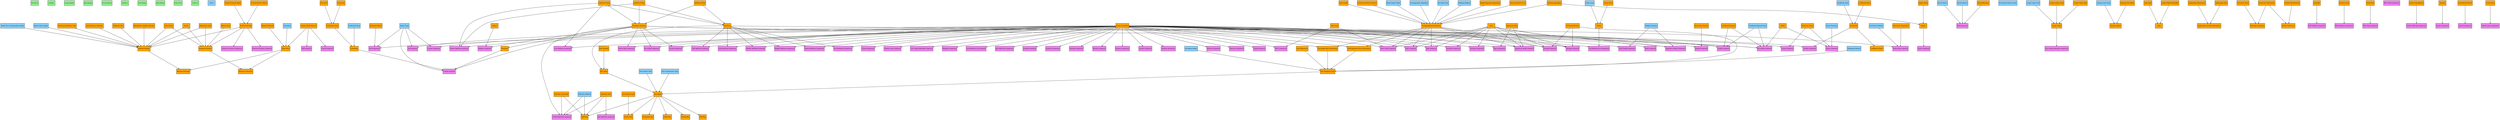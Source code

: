 // KMIP 1.2 dependency tree (leaf -> root)
digraph KMIP12_DependencyTree {
  graph [
    rankdir = "TB";
    ranksep = "1.8";
    nodesep = "0.9";
    overlap = "false";
    splines = "true";
  ];
  node [shape=box, style="filled", fontsize=10, margin="0.06,0.04"];
  edge [arrowsize=0.6];

  Structure [label="Structure", fillcolor="lightgreen", fontcolor="black"];
  Integer [label="Integer", fillcolor="lightgreen", fontcolor="black"];
  Long_Integer [label="Long Integer", fillcolor="lightgreen", fontcolor="black"];
  Big_Integer [label="Big Integer", fillcolor="lightgreen", fontcolor="black"];
  Enumeration [label="Enumeration", fillcolor="lightgreen", fontcolor="black"];
  Boolean [label="Boolean", fillcolor="lightgreen", fontcolor="black"];
  Text_String [label="Text String", fillcolor="lightgreen", fontcolor="black"];
  Byte_String [label="Byte String", fillcolor="lightgreen", fontcolor="black"];
  Date_Time [label="Date-Time", fillcolor="lightgreen", fontcolor="black"];
  Interval [label="Interval", fillcolor="lightgreen", fontcolor="black"];
  State [label="State", fillcolor="lightskyblue", fontcolor="black"];
  Batch_Error_Continuation_Option [label="Batch Error Continuation Option", fillcolor="lightskyblue", fontcolor="black"];
  Batch_Order_Option [label="Batch Order Option", fillcolor="lightskyblue", fontcolor="black"];
  Block_Cipher_Mode [label="Block Cipher Mode", fillcolor="lightskyblue", fontcolor="black"];
  Certificate_Type [label="Certificate Type", fillcolor="lightskyblue", fontcolor="black"];
  Credential_Type [label="Credential Type", fillcolor="lightskyblue", fontcolor="black"];
  Cryptographic_Algorithm [label="Cryptographic Algorithm", fillcolor="lightskyblue", fontcolor="black"];
  Key_Format_Type [label="Key Format Type", fillcolor="lightskyblue", fontcolor="black"];
  Key_Compression_Type [label="Key Compression Type", fillcolor="lightskyblue", fontcolor="black"];
  Key_Role_Type [label="Key Role Type", fillcolor="lightskyblue", fontcolor="black"];
  Derivation_Method [label="Derivation Method", fillcolor="lightskyblue", fontcolor="black"];
  Operation [label="Operation", fillcolor="lightskyblue", fontcolor="black"];
  Result_Status [label="Result Status", fillcolor="lightskyblue", fontcolor="black"];
  Result_Reason [label="Result Reason", fillcolor="lightskyblue", fontcolor="black"];
  Revocation_Reason_Code [label="Revocation Reason Code", fillcolor="lightskyblue", fontcolor="black"];
  Usage_Limits_Unit [label="Usage Limits Unit", fillcolor="lightskyblue", fontcolor="black"];
  Opaque_Data_Type [label="Opaque Data Type", fillcolor="lightskyblue", fontcolor="black"];
  Padding_Method [label="Padding Method", fillcolor="lightskyblue", fontcolor="black"];
  Query_Function [label="Query Function", fillcolor="lightskyblue", fontcolor="black"];
  Validity_Indicator [label="Validity Indicator", fillcolor="lightskyblue", fontcolor="black"];
  Wrapping_Method [label="Wrapping Method", fillcolor="lightskyblue", fontcolor="black"];
  Encoding_Option [label="Encoding Option", fillcolor="lightskyblue", fontcolor="black"];
  Name_Type [label="Name Type", fillcolor="lightskyblue", fontcolor="black"];
  Object_Type [label="Object Type", fillcolor="lightskyblue", fontcolor="black"];
  Split_Key_Method [label="Split Key Method", fillcolor="lightskyblue", fontcolor="black"];
  Certificate_Request_Type [label="Certificate Request Type", fillcolor="lightskyblue", fontcolor="black"];
  Request_Message [label="Request Message", fillcolor="orange", fontcolor="black"];
  Request_Header [label="Request Header", fillcolor="orange", fontcolor="black"];
  Batch_Item [label="Batch Item", fillcolor="orange", fontcolor="black"];
  Protocol_Version [label="Protocol Version", fillcolor="orange", fontcolor="black"];
  Maximum_Response_Size [label="Maximum Response Size", fillcolor="orange", fontcolor="black"];
  Asynchronous_Indicator [label="Asynchronous Indicator", fillcolor="orange", fontcolor="black"];
  Authentication [label="Authentication", fillcolor="orange", fontcolor="black"];
  Time_Stamp [label="Time Stamp", fillcolor="orange", fontcolor="black"];
  Nonce [label="Nonce", fillcolor="orange", fontcolor="black"];
  Attestation_Capable_Indicator [label="Attestation Capable Indicator", fillcolor="orange", fontcolor="black"];
  Attestation_Type [label="Attestation Type", fillcolor="orange", fontcolor="black"];
  Unique_Batch_Item_ID [label="Unique Batch Item ID", fillcolor="orange", fontcolor="black"];
  Request_Payload [label="Request Payload", fillcolor="orange", fontcolor="black"];
  Response_Message [label="Response Message", fillcolor="orange", fontcolor="black"];
  Response_Header [label="Response Header", fillcolor="orange", fontcolor="black"];
  Batch_Count [label="Batch Count", fillcolor="orange", fontcolor="black"];
  Attribute [label="Attribute", fillcolor="orange", fontcolor="black"];
  Attribute_Name [label="Attribute Name", fillcolor="orange", fontcolor="black"];
  Attribute_Index [label="Attribute Index", fillcolor="orange", fontcolor="black"];
  Attribute_Value [label="Attribute Value", fillcolor="orange", fontcolor="black"];
  Name [label="Name", fillcolor="orange", fontcolor="black"];
  Name_Value [label="Name Value", fillcolor="orange", fontcolor="black"];
  Link [label="Link", fillcolor="orange", fontcolor="black"];
  Link_Type [label="Link Type", fillcolor="orange", fontcolor="black"];
  Linked_Object_Identifier [label="Linked Object Identifier", fillcolor="orange", fontcolor="black"];
  Key_Block [label="Key Block", fillcolor="orange", fontcolor="black"];
  Key_Value [label="Key Value", fillcolor="orange", fontcolor="black"];
  Key_Wrapping_Data [label="Key Wrapping Data", fillcolor="orange", fontcolor="black"];
  Key_Material [label="Key Material", fillcolor="orange", fontcolor="black"];
  Encryption_Key_Information [label="Encryption Key Information", fillcolor="orange", fontcolor="black"];
  MAC_Signature_Key_Information [label="MAC/Signature Key Information", fillcolor="orange", fontcolor="black"];
  MAC_Signature [label="MAC/Signature", fillcolor="orange", fontcolor="black"];
  IV_Counter_Nonce [label="IV/Counter/Nonce", fillcolor="orange", fontcolor="black"];
  Unique_Identifier [label="Unique Identifier", fillcolor="orange", fontcolor="black"];
  Cryptographic_Parameters [label="Cryptographic Parameters", fillcolor="orange", fontcolor="black"];
  Hashing_Algorithm [label="Hashing Algorithm", fillcolor="orange", fontcolor="black"];
  Digital_Signature_Algorithm [label="Digital Signature Algorithm", fillcolor="orange", fontcolor="black"];
  Recommended_Curve [label="Recommended Curve", fillcolor="orange", fontcolor="black"];
  Salt_Length [label="Salt Length", fillcolor="orange", fontcolor="black"];
  Mask_Generation_Function [label="Mask Generation Function", fillcolor="orange", fontcolor="black"];
  Credential [label="Credential", fillcolor="orange", fontcolor="black"];
  Credential_Value [label="Credential Value", fillcolor="orange", fontcolor="black"];
  Username [label="Username", fillcolor="orange", fontcolor="black"];
  Password [label="Password", fillcolor="orange", fontcolor="black"];
  Application_Specific_Information [label="Application Specific Information", fillcolor="orange", fontcolor="black"];
  Application_Namespace [label="Application Namespace", fillcolor="orange", fontcolor="black"];
  Application_Data [label="Application Data", fillcolor="orange", fontcolor="black"];
  Usage_Limits [label="Usage Limits", fillcolor="orange", fontcolor="black"];
  Usage_Limits_Count [label="Usage Limits Count", fillcolor="orange", fontcolor="black"];
  Usage_Limits_Total [label="Usage Limits Total", fillcolor="orange", fontcolor="black"];
  Certificate [label="Certificate", fillcolor="orange", fontcolor="black"];
  Certificate_Value [label="Certificate Value", fillcolor="orange", fontcolor="black"];
  Digest [label="Digest", fillcolor="orange", fontcolor="black"];
  Digest_Value [label="Digest Value", fillcolor="orange", fontcolor="black"];
  Protocol_Version_Major [label="Protocol Version Major", fillcolor="orange", fontcolor="black"];
  Protocol_Version_Minor [label="Protocol Version Minor", fillcolor="orange", fontcolor="black"];
  Symmetric_Key [label="Symmetric Key", fillcolor="orange", fontcolor="black"];
  Public_Key [label="Public Key", fillcolor="orange", fontcolor="black"];
  Private_Key [label="Private Key", fillcolor="orange", fontcolor="black"];
  Split_Key [label="Split Key", fillcolor="orange", fontcolor="black"];
  Split_Key_Parts [label="Split Key Parts", fillcolor="orange", fontcolor="black"];
  Split_Key_Threshold [label="Split Key Threshold", fillcolor="orange", fontcolor="black"];
  Certificate_Object [label="Certificate Object", fillcolor="orange", fontcolor="black"];
  Secret_Data [label="Secret Data", fillcolor="orange", fontcolor="black"];
  Secret_Data_Type [label="Secret Data Type", fillcolor="orange", fontcolor="black"];
  Opaque_Object [label="Opaque Object", fillcolor="orange", fontcolor="black"];
  Opaque_Data_Value [label="Opaque Data Value", fillcolor="orange", fontcolor="black"];
  PGP_Key [label="PGP Key", fillcolor="orange", fontcolor="black"];
  Template [label="Template", fillcolor="orange", fontcolor="black"];
  Template_Attribute [label="Template-Attribute", fillcolor="orange", fontcolor="black"];
  Message_Extension [label="Message Extension", fillcolor="orange", fontcolor="black"];
  Extension_Information [label="Extension Information", fillcolor="orange", fontcolor="black"];
  Extension_Value [label="Extension Value", fillcolor="orange", fontcolor="black"];
  Vendor_Extension [label="Vendor Extension", fillcolor="orange", fontcolor="black"];
  Vendor_Identification [label="Vendor Identification", fillcolor="orange", fontcolor="black"];
  Create_request [label="Create (request)", fillcolor="violet", fontcolor="black"];
  Create_response [label="Create (response)", fillcolor="violet", fontcolor="black"];
  Register_request [label="Register (request)", fillcolor="violet", fontcolor="black"];
  Object [label="Object", fillcolor="orange", fontcolor="black"];
  Register_response [label="Register (response)", fillcolor="violet", fontcolor="black"];
  Locate_request [label="Locate (request)", fillcolor="violet", fontcolor="black"];
  Maximum_Items [label="Maximum Items", fillcolor="orange", fontcolor="black"];
  Locate_response [label="Locate (response)", fillcolor="violet", fontcolor="black"];
  Get_request [label="Get (request)", fillcolor="violet", fontcolor="black"];
  Get_response [label="Get (response)", fillcolor="violet", fontcolor="black"];
  Returned_Object [label="Returned Object", fillcolor="orange", fontcolor="black"];
  Get_Attributes_request [label="Get Attributes (request)", fillcolor="violet", fontcolor="black"];
  Get_Attributes_response [label="Get Attributes (response)", fillcolor="violet", fontcolor="black"];
  Get_Attribute_List_request [label="Get Attribute List (request)", fillcolor="violet", fontcolor="black"];
  Get_Attribute_List_response [label="Get Attribute List (response)", fillcolor="violet", fontcolor="black"];
  Add_Attribute_request [label="Add Attribute (request)", fillcolor="violet", fontcolor="black"];
  Add_Attribute_response [label="Add Attribute (response)", fillcolor="violet", fontcolor="black"];
  Modify_Attribute_request [label="Modify Attribute (request)", fillcolor="violet", fontcolor="black"];
  Modify_Attribute_response [label="Modify Attribute (response)", fillcolor="violet", fontcolor="black"];
  Delete_Attribute_request [label="Delete Attribute (request)", fillcolor="violet", fontcolor="black"];
  Delete_Attribute_response [label="Delete Attribute (response)", fillcolor="violet", fontcolor="black"];
  Encrypt_request [label="Encrypt (request)", fillcolor="violet", fontcolor="black"];
  Data [label="Data", fillcolor="orange", fontcolor="black"];
  Encrypt_response [label="Encrypt (response)", fillcolor="violet", fontcolor="black"];
  Decrypt_request [label="Decrypt (request)", fillcolor="violet", fontcolor="black"];
  Decrypt_response [label="Decrypt (response)", fillcolor="violet", fontcolor="black"];
  Sign_request [label="Sign (request)", fillcolor="violet", fontcolor="black"];
  Sign_response [label="Sign (response)", fillcolor="violet", fontcolor="black"];
  Signature_Data [label="Signature Data", fillcolor="orange", fontcolor="black"];
  Signature_Verify_request [label="Signature Verify (request)", fillcolor="violet", fontcolor="black"];
  Signature_Verify_response [label="Signature Verify (response)", fillcolor="violet", fontcolor="black"];
  MAC_request [label="MAC (request)", fillcolor="violet", fontcolor="black"];
  MAC_response [label="MAC (response)", fillcolor="violet", fontcolor="black"];
  MAC_Data [label="MAC Data", fillcolor="orange", fontcolor="black"];
  MAC_Verify_request [label="MAC Verify (request)", fillcolor="violet", fontcolor="black"];
  MAC_Verify_response [label="MAC Verify (response)", fillcolor="violet", fontcolor="black"];
  RNG_Retrieve_request [label="RNG Retrieve (request)", fillcolor="violet", fontcolor="black"];
  Quantity [label="Quantity", fillcolor="orange", fontcolor="black"];
  RNG_Retrieve_response [label="RNG Retrieve (response)", fillcolor="violet", fontcolor="black"];
  Random_Data [label="Random Data", fillcolor="orange", fontcolor="black"];
  RNG_Seed_request [label="RNG Seed (request)", fillcolor="violet", fontcolor="black"];
  Seed_Data [label="Seed Data", fillcolor="orange", fontcolor="black"];
  RNG_Seed_response [label="RNG Seed (response)", fillcolor="violet", fontcolor="black"];
  Hash_request [label="Hash (request)", fillcolor="violet", fontcolor="black"];
  Hash_response [label="Hash (response)", fillcolor="violet", fontcolor="black"];
  Derive_Key_request [label="Derive Key (request)", fillcolor="violet", fontcolor="black"];
  Derivation_Parameters [label="Derivation Parameters", fillcolor="orange", fontcolor="black"];
  Derive_Key_response [label="Derive Key (response)", fillcolor="violet", fontcolor="black"];
  Create_Split_Key_request [label="Create Split Key (request)", fillcolor="violet", fontcolor="black"];
  Create_Split_Key_response [label="Create Split Key (response)", fillcolor="violet", fontcolor="black"];
  Unique_Identifier_s [label="Unique Identifier(s)", fillcolor="orange", fontcolor="black"];
  Join_Split_Key_request [label="Join Split Key (request)", fillcolor="violet", fontcolor="black"];
  Join_Split_Key_response [label="Join Split Key (response)", fillcolor="violet", fontcolor="black"];
  Certify_request [label="Certify (request)", fillcolor="violet", fontcolor="black"];
  Certificate_Request [label="Certificate Request", fillcolor="orange", fontcolor="black"];
  Certify_response [label="Certify (response)", fillcolor="violet", fontcolor="black"];
  Re_certify_request [label="Re-certify (request)", fillcolor="violet", fontcolor="black"];
  Offset [label="Offset", fillcolor="orange", fontcolor="black"];
  Re_certify_response [label="Re-certify (response)", fillcolor="violet", fontcolor="black"];
  Activate_request [label="Activate (request)", fillcolor="violet", fontcolor="black"];
  Activate_response [label="Activate (response)", fillcolor="violet", fontcolor="black"];
  Revoke_request [label="Revoke (request)", fillcolor="violet", fontcolor="black"];
  Revocation_Reason [label="Revocation Reason", fillcolor="orange", fontcolor="black"];
  Revoke_response [label="Revoke (response)", fillcolor="violet", fontcolor="black"];
  Destroy_request [label="Destroy (request)", fillcolor="violet", fontcolor="black"];
  Destroy_response [label="Destroy (response)", fillcolor="violet", fontcolor="black"];
  Archive_request [label="Archive (request)", fillcolor="violet", fontcolor="black"];
  Archive_response [label="Archive (response)", fillcolor="violet", fontcolor="black"];
  Recover_request [label="Recover (request)", fillcolor="violet", fontcolor="black"];
  Recover_response [label="Recover (response)", fillcolor="violet", fontcolor="black"];
  Check_request [label="Check (request)", fillcolor="violet", fontcolor="black"];
  Check_response [label="Check (response)", fillcolor="violet", fontcolor="black"];
  Query_request [label="Query (request)", fillcolor="violet", fontcolor="black"];
  Query_response [label="Query (response)", fillcolor="violet", fontcolor="black"];
  Results [label="Results", fillcolor="orange", fontcolor="black"];
  Discover_Versions_request [label="Discover Versions (request)", fillcolor="violet", fontcolor="black"];
  Discover_Versions_response [label="Discover Versions (response)", fillcolor="violet", fontcolor="black"];
  Cancel_request [label="Cancel (request)", fillcolor="violet", fontcolor="black"];
  Cancel_response [label="Cancel (response)", fillcolor="violet", fontcolor="black"];
  Cancellation_Result [label="Cancellation Result", fillcolor="orange", fontcolor="black"];
  Poll_request [label="Poll (request)", fillcolor="violet", fontcolor="black"];
  Poll_response [label="Poll (response)", fillcolor="violet", fontcolor="black"];
  Result_Message [label="Result Message", fillcolor="orange", fontcolor="black"];
  Obtain_Lease_request [label="Obtain Lease (request)", fillcolor="violet", fontcolor="black"];
  Obtain_Lease_response [label="Obtain Lease (response)", fillcolor="violet", fontcolor="black"];
  Lease_Time [label="Lease Time", fillcolor="orange", fontcolor="black"];
  Get_Usage_Allocation_request [label="Get Usage Allocation (request)", fillcolor="violet", fontcolor="black"];
  Get_Usage_Allocation_response [label="Get Usage Allocation (response)", fillcolor="violet", fontcolor="black"];

  Request_Header -> Request_Message;
  Batch_Item -> Request_Message;
  Protocol_Version -> Request_Header;
  Maximum_Response_Size -> Request_Header;
  Asynchronous_Indicator -> Request_Header;
  Authentication -> Request_Header;
  Batch_Error_Continuation_Option -> Request_Header;
  Batch_Order_Option -> Request_Header;
  Time_Stamp -> Request_Header;
  Nonce -> Request_Header;
  Attestation_Capable_Indicator -> Request_Header;
  Attestation_Type -> Request_Header;
  Operation -> Batch_Item;
  Unique_Batch_Item_ID -> Batch_Item;
  Request_Payload -> Batch_Item;
  Response_Header -> Response_Message;
  Batch_Item -> Response_Message;
  Protocol_Version -> Response_Header;
  Time_Stamp -> Response_Header;
  Batch_Count -> Response_Header;
  Attestation_Type -> Response_Header;
  Nonce -> Response_Header;
  Attribute_Name -> Attribute;
  Attribute_Index -> Attribute;
  Attribute_Value -> Attribute;
  Name_Value -> Name;
  Name_Type -> Name;
  Link_Type -> Link;
  Linked_Object_Identifier -> Link;
  Key_Format_Type -> Key_Block;
  Key_Compression_Type -> Key_Block;
  Key_Value -> Key_Block;
  Key_Wrapping_Data -> Key_Block;
  Key_Material -> Key_Value;
  Attribute -> Key_Value;
  Wrapping_Method -> Key_Wrapping_Data;
  Encryption_Key_Information -> Key_Wrapping_Data;
  MAC_Signature_Key_Information -> Key_Wrapping_Data;
  MAC_Signature -> Key_Wrapping_Data;
  IV_Counter_Nonce -> Key_Wrapping_Data;
  Encoding_Option -> Key_Wrapping_Data;
  Unique_Identifier -> Encryption_Key_Information;
  Cryptographic_Parameters -> Encryption_Key_Information;
  Unique_Identifier -> MAC_Signature_Key_Information;
  Cryptographic_Parameters -> MAC_Signature_Key_Information;
  Block_Cipher_Mode -> Cryptographic_Parameters;
  Padding_Method -> Cryptographic_Parameters;
  Hashing_Algorithm -> Cryptographic_Parameters;
  Key_Role_Type -> Cryptographic_Parameters;
  Digital_Signature_Algorithm -> Cryptographic_Parameters;
  Cryptographic_Algorithm -> Cryptographic_Parameters;
  Recommended_Curve -> Cryptographic_Parameters;
  Salt_Length -> Cryptographic_Parameters;
  Mask_Generation_Function -> Cryptographic_Parameters;
  Credential_Type -> Credential;
  Credential_Value -> Credential;
  Username -> Credential_Value;
  Password -> Credential_Value;
  Application_Namespace -> Application_Specific_Information;
  Application_Data -> Application_Specific_Information;
  Usage_Limits_Count -> Usage_Limits;
  Usage_Limits_Total -> Usage_Limits;
  Usage_Limits_Unit -> Usage_Limits;
  Certificate_Type -> Certificate;
  Certificate_Value -> Certificate;
  Digest_Value -> Digest;
  Hashing_Algorithm -> Digest;
  Protocol_Version_Major -> Protocol_Version;
  Protocol_Version_Minor -> Protocol_Version;
  Key_Block -> Symmetric_Key;
  Key_Block -> Public_Key;
  Key_Block -> Private_Key;
  Key_Block -> Split_Key;
  Split_Key_Parts -> Split_Key;
  Split_Key_Threshold -> Split_Key;
  Split_Key_Method -> Split_Key;
  Certificate -> Certificate_Object;
  Secret_Data_Type -> Secret_Data;
  Key_Block -> Secret_Data;
  Opaque_Data_Type -> Opaque_Object;
  Opaque_Data_Value -> Opaque_Object;
  Key_Block -> PGP_Key;
  Template_Attribute -> Template;
  Attribute_Name -> Template_Attribute;
  Attribute_Index -> Template_Attribute;
  Attribute_Value -> Template_Attribute;
  Extension_Information -> Message_Extension;
  Extension_Value -> Message_Extension;
  Extension_Information -> Vendor_Extension;
  Vendor_Identification -> Vendor_Extension;
  Object_Type -> Create_request;
  Template_Attribute -> Create_request;
  Template -> Create_request;
  Credential -> Create_request;
  Unique_Identifier -> Create_response;
  Template_Attribute -> Create_response;
  Object -> Register_request;
  Template_Attribute -> Register_request;
  Unique_Identifier -> Register_response;
  Attribute -> Locate_request;
  Maximum_Items -> Locate_request;
  Unique_Identifier -> Locate_response;
  Object_Type -> Locate_response;
  Unique_Identifier -> Get_request;
  Object_Type -> Get_request;
  Unique_Identifier -> Get_response;
  Object_Type -> Get_response;
  Returned_Object -> Get_response;
  Unique_Identifier -> Get_Attributes_request;
  Attribute_Name -> Get_Attributes_request;
  Unique_Identifier -> Get_Attributes_response;
  Attribute -> Get_Attributes_response;
  Unique_Identifier -> Get_Attribute_List_request;
  Unique_Identifier -> Get_Attribute_List_response;
  Name -> Get_Attribute_List_response;
  Unique_Identifier -> Add_Attribute_request;
  Attribute -> Add_Attribute_request;
  Unique_Identifier -> Add_Attribute_response;
  Attribute -> Add_Attribute_response;
  Unique_Identifier -> Modify_Attribute_request;
  Attribute -> Modify_Attribute_request;
  Unique_Identifier -> Modify_Attribute_response;
  Attribute -> Modify_Attribute_response;
  Unique_Identifier -> Delete_Attribute_request;
  Attribute_Name -> Delete_Attribute_request;
  Attribute_Index -> Delete_Attribute_request;
  Unique_Identifier -> Delete_Attribute_response;
  Attribute -> Delete_Attribute_response;
  Unique_Identifier -> Encrypt_request;
  Cryptographic_Parameters -> Encrypt_request;
  Data -> Encrypt_request;
  IV_Counter_Nonce -> Encrypt_request;
  Unique_Identifier -> Encrypt_response;
  Data -> Encrypt_response;
  Unique_Identifier -> Decrypt_request;
  Cryptographic_Parameters -> Decrypt_request;
  Data -> Decrypt_request;
  IV_Counter_Nonce -> Decrypt_request;
  Unique_Identifier -> Decrypt_response;
  Data -> Decrypt_response;
  Unique_Identifier -> Sign_request;
  Cryptographic_Parameters -> Sign_request;
  Data -> Sign_request;
  Unique_Identifier -> Sign_response;
  Signature_Data -> Sign_response;
  Unique_Identifier -> Signature_Verify_request;
  Cryptographic_Parameters -> Signature_Verify_request;
  Data -> Signature_Verify_request;
  Signature_Data -> Signature_Verify_request;
  Unique_Identifier -> Signature_Verify_response;
  Validity_Indicator -> Signature_Verify_response;
  Data -> Signature_Verify_response;
  Unique_Identifier -> MAC_request;
  Cryptographic_Parameters -> MAC_request;
  Data -> MAC_request;
  Unique_Identifier -> MAC_response;
  MAC_Data -> MAC_response;
  Unique_Identifier -> MAC_Verify_request;
  Cryptographic_Parameters -> MAC_Verify_request;
  Data -> MAC_Verify_request;
  MAC_Data -> MAC_Verify_request;
  Unique_Identifier -> MAC_Verify_response;
  Validity_Indicator -> MAC_Verify_response;
  Quantity -> RNG_Retrieve_request;
  Random_Data -> RNG_Retrieve_response;
  Seed_Data -> RNG_Seed_request;
  Data -> Hash_request;
  Digest -> Hash_response;
  Derivation_Method -> Derive_Key_request;
  Derivation_Parameters -> Derive_Key_request;
  Template_Attribute -> Derive_Key_request;
  Unique_Identifier -> Derive_Key_response;
  Template_Attribute -> Derive_Key_response;
  Split_Key_Method -> Create_Split_Key_request;
  Split_Key_Parts -> Create_Split_Key_request;
  Split_Key_Threshold -> Create_Split_Key_request;
  Template_Attribute -> Create_Split_Key_request;
  Unique_Identifier_s -> Create_Split_Key_response;
  Split_Key_Parts -> Join_Split_Key_request;
  Unique_Identifier -> Join_Split_Key_response;
  Unique_Identifier -> Certify_request;
  Certificate_Request_Type -> Certify_request;
  Certificate_Request -> Certify_request;
  Template_Attribute -> Certify_request;
  Unique_Identifier -> Certify_response;
  Certificate -> Certify_response;
  Unique_Identifier -> Re_certify_request;
  Certificate_Request_Type -> Re_certify_request;
  Certificate_Request -> Re_certify_request;
  Offset -> Re_certify_request;
  Template_Attribute -> Re_certify_request;
  Unique_Identifier -> Re_certify_response;
  Template_Attribute -> Re_certify_response;
  Unique_Identifier -> Activate_request;
  Unique_Identifier -> Activate_response;
  Unique_Identifier -> Revoke_request;
  Revocation_Reason -> Revoke_request;
  Unique_Identifier -> Revoke_response;
  Unique_Identifier -> Destroy_request;
  Unique_Identifier -> Destroy_response;
  Unique_Identifier -> Archive_request;
  Unique_Identifier -> Archive_response;
  Unique_Identifier -> Recover_request;
  Unique_Identifier -> Recover_response;
  Unique_Identifier -> Check_request;
  Unique_Identifier -> Check_response;
  Query_Function -> Query_request;
  Maximum_Items -> Query_request;
  Offset -> Query_request;
  Results -> Query_response;
  Protocol_Version -> Discover_Versions_request;
  Protocol_Version -> Discover_Versions_response;
  Unique_Batch_Item_ID -> Cancel_request;
  Cancellation_Result -> Cancel_response;
  Unique_Batch_Item_ID -> Poll_request;
  Result_Status -> Poll_response;
  Result_Reason -> Poll_response;
  Result_Message -> Poll_response;
  Unique_Identifier -> Obtain_Lease_request;
  Lease_Time -> Obtain_Lease_response;
  Unique_Identifier -> Get_Usage_Allocation_request;
  Usage_Limits -> Get_Usage_Allocation_response;
}